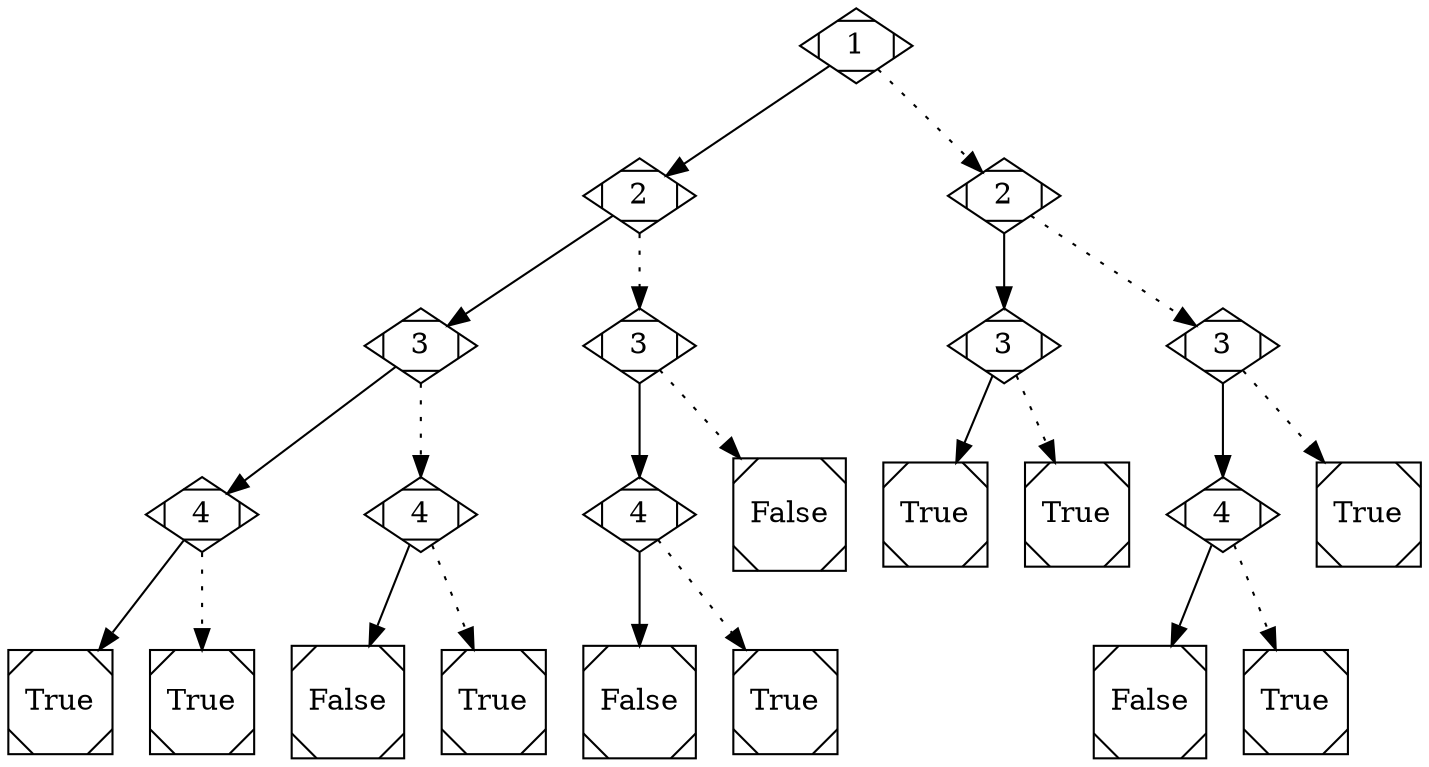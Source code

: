digraph G {
n22 [label="1", shape=Mdiamond];
n12 [label="2", shape=Mdiamond];
n6 [label="3", shape=Mdiamond];
n2 [label="4", shape=Mdiamond];
n0 [label="True", shape=Msquare];
n1 [label="True", shape=Msquare];
n2 -> n0;
n2 -> n1 [style=dotted];
n5 [label="4", shape=Mdiamond];
n3 [label="False", shape=Msquare];
n4 [label="True", shape=Msquare];
n5 -> n3;
n5 -> n4 [style=dotted];
n6 -> n2;
n6 -> n5 [style=dotted];
n11 [label="3", shape=Mdiamond];
n9 [label="4", shape=Mdiamond];
n7 [label="False", shape=Msquare];
n8 [label="True", shape=Msquare];
n9 -> n7;
n9 -> n8 [style=dotted];
n10 [label="False", shape=Msquare];
n11 -> n9;
n11 -> n10 [style=dotted];
n12 -> n6;
n12 -> n11 [style=dotted];
n21 [label="2", shape=Mdiamond];
n15 [label="3", shape=Mdiamond];
n13 [label="True", shape=Msquare];
n14 [label="True", shape=Msquare];
n15 -> n13;
n15 -> n14 [style=dotted];
n20 [label="3", shape=Mdiamond];
n18 [label="4", shape=Mdiamond];
n16 [label="False", shape=Msquare];
n17 [label="True", shape=Msquare];
n18 -> n16;
n18 -> n17 [style=dotted];
n19 [label="True", shape=Msquare];
n20 -> n18;
n20 -> n19 [style=dotted];
n21 -> n15;
n21 -> n20 [style=dotted];
n22 -> n12;
n22 -> n21 [style=dotted];
}
